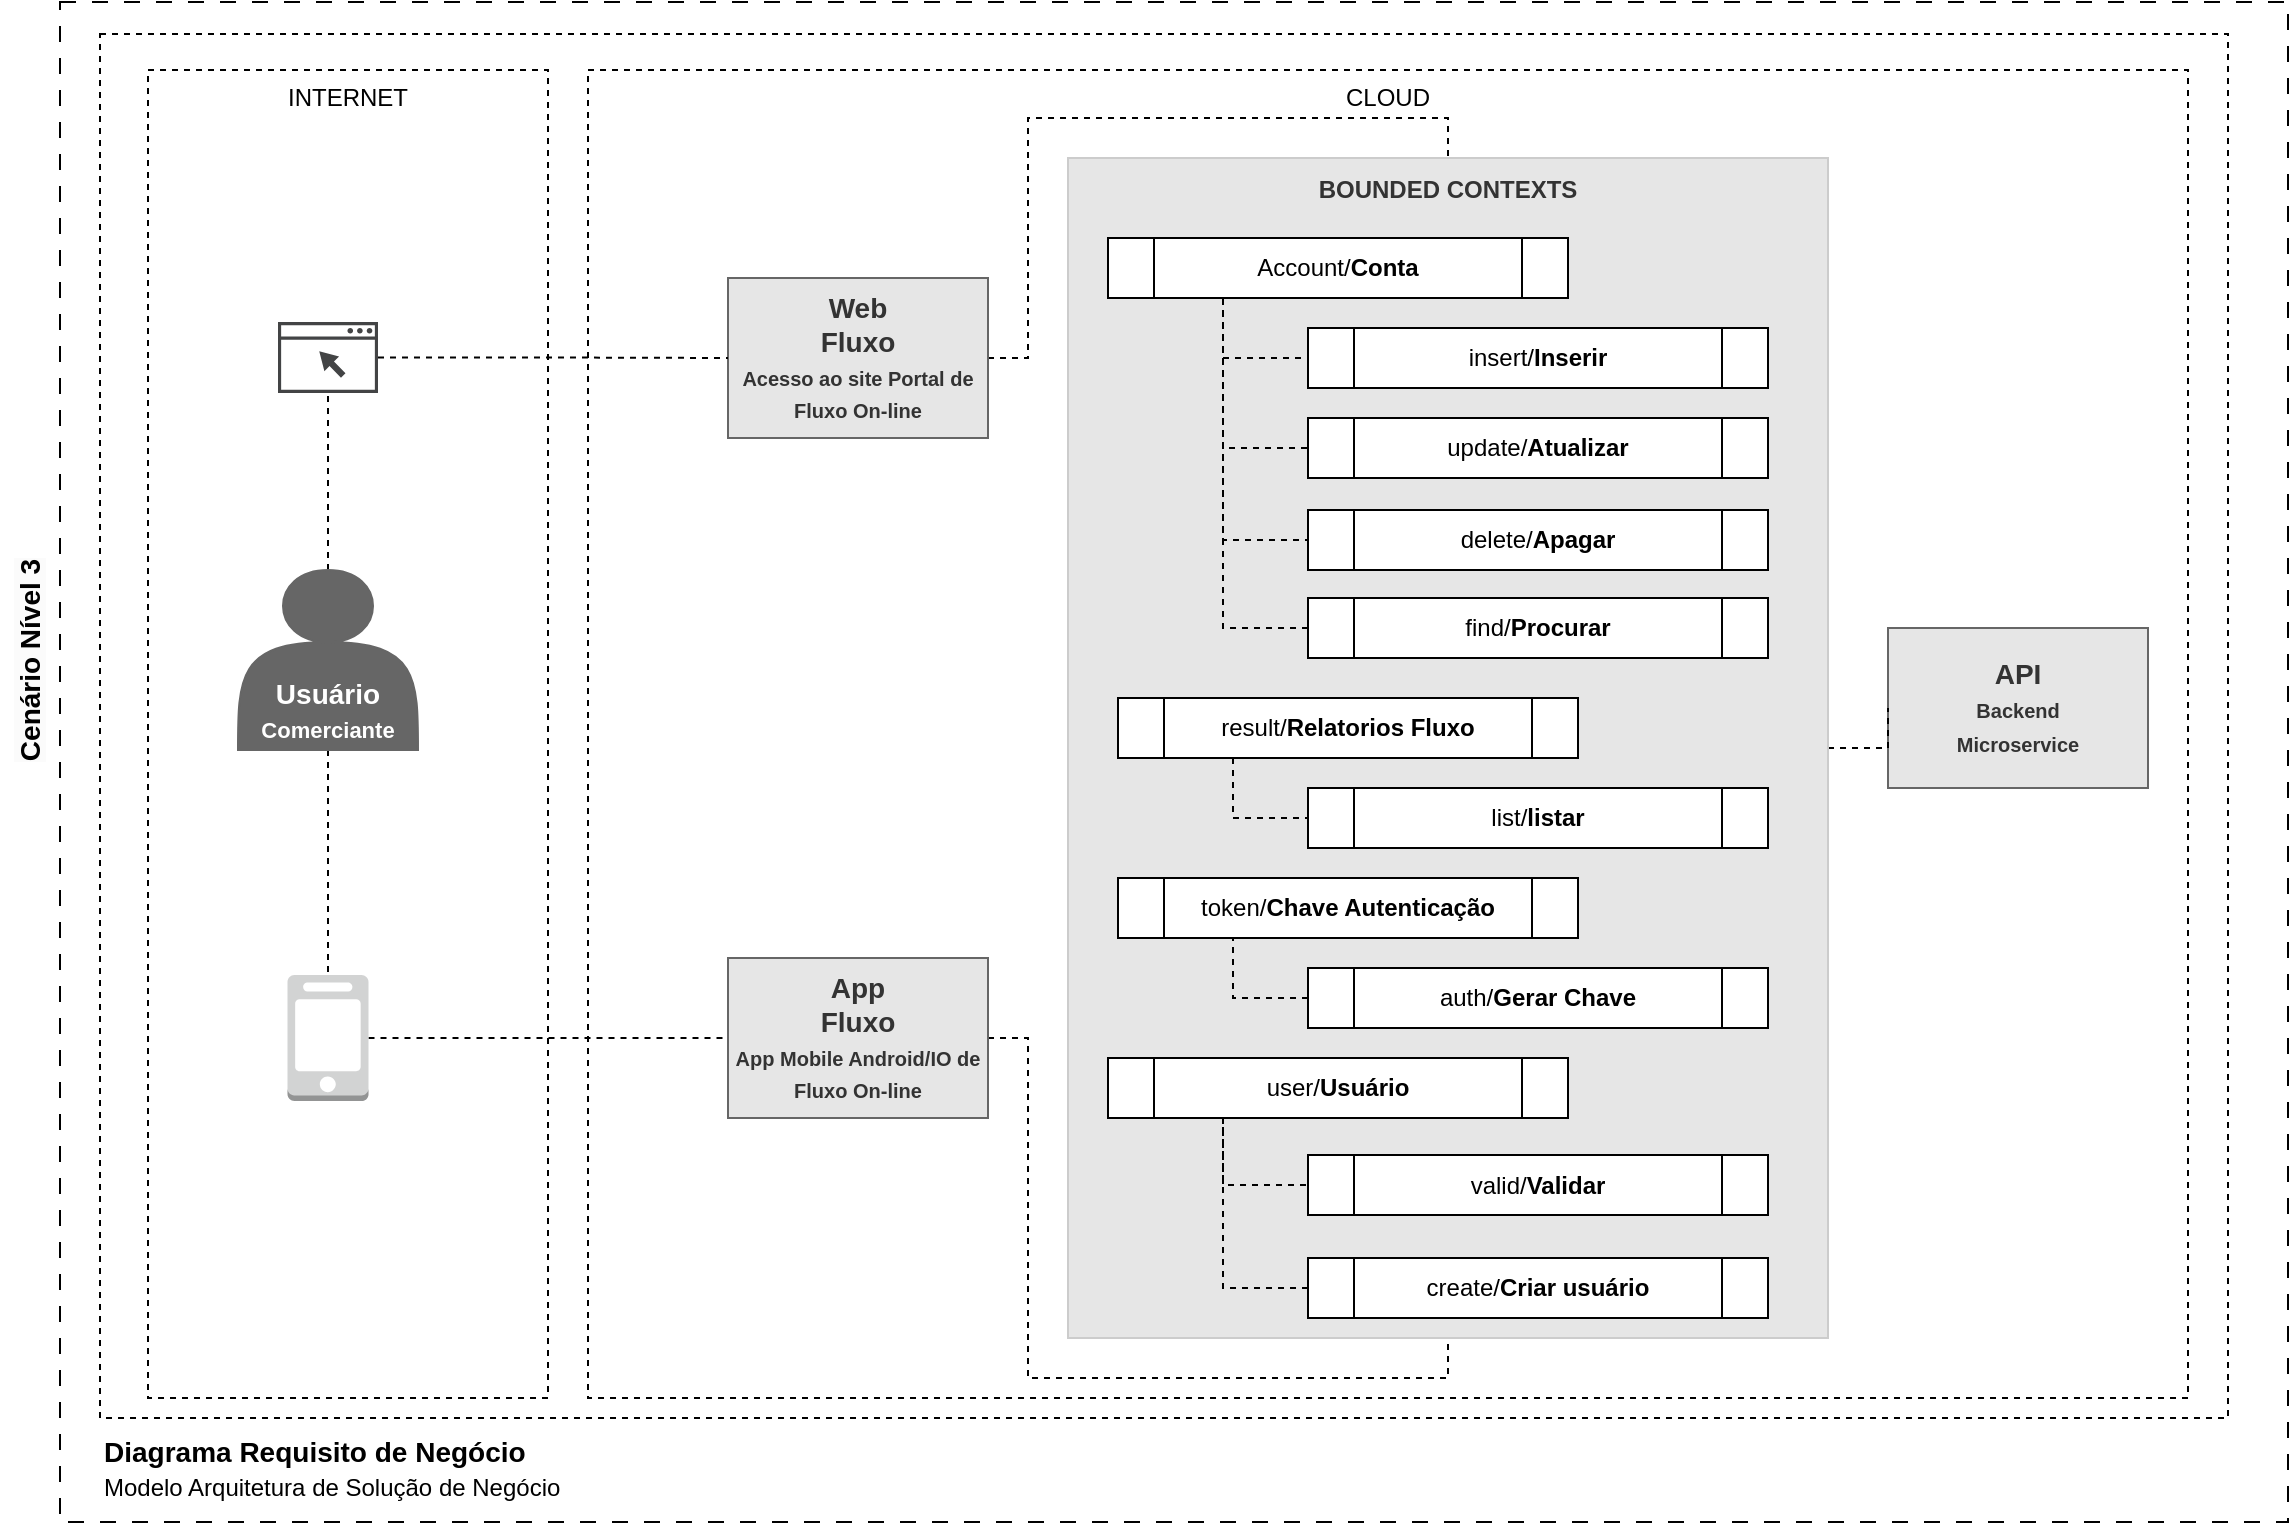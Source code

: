 <mxfile version="20.8.10" type="device"><diagram name="Página-1" id="teA-W6UZ2zN8HbWA7f4X"><mxGraphModel dx="265" dy="1671" grid="1" gridSize="10" guides="1" tooltips="1" connect="1" arrows="1" fold="1" page="1" pageScale="1" pageWidth="1169" pageHeight="827" math="0" shadow="0"><root><mxCell id="0"/><mxCell id="1" parent="0"/><mxCell id="kJHzATUsQF7fELFcZqmS-1" value="" style="rounded=0;whiteSpace=wrap;html=1;fillColor=none;dashed=1;dashPattern=8 8;verticalAlign=top;" parent="1" vertex="1"><mxGeometry x="1206" y="-798" width="1114" height="760" as="geometry"/></mxCell><mxCell id="kJHzATUsQF7fELFcZqmS-2" value="&lt;span style=&quot;color: rgb(0, 0, 0); font-family: Helvetica; font-size: 14px; font-style: normal; font-variant-ligatures: normal; font-variant-caps: normal; letter-spacing: normal; orphans: 2; text-indent: 0px; text-transform: none; widows: 2; word-spacing: 0px; -webkit-text-stroke-width: 0px; background-color: rgb(251, 251, 251); text-decoration-thickness: initial; text-decoration-style: initial; text-decoration-color: initial; float: none; display: inline !important;&quot;&gt;Cenário Nível 3&lt;/span&gt;" style="text;html=1;strokeColor=none;fillColor=none;align=center;verticalAlign=middle;whiteSpace=wrap;rounded=0;fontSize=14;rotation=-90;fontStyle=1" parent="1" vertex="1"><mxGeometry x="1116" y="-484" width="150" height="30" as="geometry"/></mxCell><mxCell id="kJHzATUsQF7fELFcZqmS-3" value="&lt;font color=&quot;#000000&quot;&gt;&lt;b&gt;Diagrama Requisito de Negócio&lt;br&gt;&lt;/b&gt;&lt;font style=&quot;font-size: 12px;&quot;&gt;Modelo Arquitetura de Solução de Negócio&lt;/font&gt;&lt;br&gt;&lt;/font&gt;" style="text;html=1;strokeColor=none;fillColor=none;align=left;verticalAlign=middle;whiteSpace=wrap;rounded=0;fontSize=14;fontColor=#FFFFFF;" parent="1" vertex="1"><mxGeometry x="1226" y="-90" width="670" height="50" as="geometry"/></mxCell><mxCell id="kJHzATUsQF7fELFcZqmS-4" value="" style="rounded=0;whiteSpace=wrap;html=1;dashed=1;fontColor=#FFFFFF;fillColor=none;" parent="1" vertex="1"><mxGeometry x="1226" y="-782" width="1064" height="692" as="geometry"/></mxCell><mxCell id="NrKQsjkooXDfBvlzR5fR-1" value="&lt;font color=&quot;#000000&quot;&gt;CLOUD&lt;/font&gt;" style="rounded=0;whiteSpace=wrap;html=1;dashed=1;fontColor=#FFFFFF;fillColor=none;verticalAlign=top;" parent="1" vertex="1"><mxGeometry x="1470" y="-764" width="800" height="664" as="geometry"/></mxCell><mxCell id="NrKQsjkooXDfBvlzR5fR-2" value="&lt;font color=&quot;#000000&quot;&gt;INTERNET&lt;/font&gt;" style="rounded=0;whiteSpace=wrap;html=1;dashed=1;fontColor=#FFFFFF;fillColor=none;verticalAlign=top;" parent="1" vertex="1"><mxGeometry x="1250" y="-764" width="200" height="664" as="geometry"/></mxCell><mxCell id="NrKQsjkooXDfBvlzR5fR-30" style="edgeStyle=orthogonalEdgeStyle;rounded=0;orthogonalLoop=1;jettySize=auto;html=1;exitX=1;exitY=0.5;exitDx=0;exitDy=0;entryX=0.5;entryY=0;entryDx=0;entryDy=0;dashed=1;endArrow=none;endFill=0;" parent="1" source="NrKQsjkooXDfBvlzR5fR-3" target="NrKQsjkooXDfBvlzR5fR-25" edge="1"><mxGeometry relative="1" as="geometry"><Array as="points"><mxPoint x="1690" y="-620"/><mxPoint x="1690" y="-740"/><mxPoint x="1900" y="-740"/></Array></mxGeometry></mxCell><mxCell id="NrKQsjkooXDfBvlzR5fR-3" value="Web&lt;br&gt;Fluxo&lt;br&gt;&lt;font style=&quot;font-size: 10px;&quot;&gt;Acesso ao site Portal de Fluxo On-line&lt;/font&gt;" style="rounded=0;whiteSpace=wrap;html=1;fillColor=#E6E6E6;fontSize=14;fontStyle=1;strokeColor=#666666;fontColor=#333333;" parent="1" vertex="1"><mxGeometry x="1540" y="-660" width="130" height="80" as="geometry"/></mxCell><mxCell id="NrKQsjkooXDfBvlzR5fR-31" style="edgeStyle=orthogonalEdgeStyle;rounded=0;orthogonalLoop=1;jettySize=auto;html=1;exitX=1;exitY=0.5;exitDx=0;exitDy=0;entryX=0.5;entryY=1;entryDx=0;entryDy=0;dashed=1;endArrow=none;endFill=0;" parent="1" source="NrKQsjkooXDfBvlzR5fR-4" target="NrKQsjkooXDfBvlzR5fR-25" edge="1"><mxGeometry relative="1" as="geometry"/></mxCell><mxCell id="NrKQsjkooXDfBvlzR5fR-4" value="App&lt;br&gt;Fluxo&lt;br&gt;&lt;font style=&quot;font-size: 10px;&quot;&gt;App Mobile Android/IO de Fluxo On-line&lt;/font&gt;" style="rounded=0;whiteSpace=wrap;html=1;fillColor=#E6E6E6;fontSize=14;fontStyle=1;strokeColor=#666666;fontColor=#333333;" parent="1" vertex="1"><mxGeometry x="1540" y="-320" width="130" height="80" as="geometry"/></mxCell><mxCell id="NrKQsjkooXDfBvlzR5fR-5" value="API&lt;br&gt;&lt;font style=&quot;font-size: 10px;&quot;&gt;Backend&lt;br&gt;Microservice&lt;br&gt;&lt;/font&gt;" style="rounded=0;whiteSpace=wrap;html=1;fillColor=#E6E6E6;fontSize=14;fontStyle=1;strokeColor=#666666;fontColor=#333333;" parent="1" vertex="1"><mxGeometry x="2120" y="-485" width="130" height="80" as="geometry"/></mxCell><mxCell id="NrKQsjkooXDfBvlzR5fR-16" style="edgeStyle=orthogonalEdgeStyle;rounded=0;orthogonalLoop=1;jettySize=auto;html=1;exitX=0.5;exitY=0;exitDx=0;exitDy=0;dashed=1;endArrow=none;endFill=0;" parent="1" source="NrKQsjkooXDfBvlzR5fR-6" target="NrKQsjkooXDfBvlzR5fR-8" edge="1"><mxGeometry relative="1" as="geometry"/></mxCell><mxCell id="NrKQsjkooXDfBvlzR5fR-17" style="edgeStyle=orthogonalEdgeStyle;rounded=0;orthogonalLoop=1;jettySize=auto;html=1;exitX=0.5;exitY=1;exitDx=0;exitDy=0;entryX=0.5;entryY=0;entryDx=0;entryDy=0;entryPerimeter=0;dashed=1;endArrow=none;endFill=0;" parent="1" source="NrKQsjkooXDfBvlzR5fR-6" target="NrKQsjkooXDfBvlzR5fR-7" edge="1"><mxGeometry relative="1" as="geometry"/></mxCell><mxCell id="NrKQsjkooXDfBvlzR5fR-6" value="&lt;font color=&quot;#ffffff&quot; style=&quot;&quot;&gt;&lt;b style=&quot;&quot;&gt;&lt;br&gt;&lt;br&gt;&lt;br style=&quot;font-size: 14px;&quot;&gt;&lt;font style=&quot;&quot;&gt;Usuário&lt;br&gt;&lt;/font&gt;&lt;font style=&quot;font-size: 11px;&quot;&gt;Comerciante&lt;/font&gt;&lt;br style=&quot;font-size: 14px;&quot;&gt;&lt;/b&gt;&lt;/font&gt;" style="shape=actor;whiteSpace=wrap;html=1;fillColor=#666666;labelPosition=center;verticalLabelPosition=middle;align=center;verticalAlign=middle;fontSize=14;fontColor=#333333;strokeColor=#666666;" parent="1" vertex="1"><mxGeometry x="1295" y="-514" width="90" height="90" as="geometry"/></mxCell><mxCell id="NrKQsjkooXDfBvlzR5fR-19" style="edgeStyle=orthogonalEdgeStyle;rounded=0;orthogonalLoop=1;jettySize=auto;html=1;exitX=1;exitY=0.5;exitDx=0;exitDy=0;exitPerimeter=0;dashed=1;endArrow=none;endFill=0;" parent="1" source="NrKQsjkooXDfBvlzR5fR-7" target="NrKQsjkooXDfBvlzR5fR-4" edge="1"><mxGeometry relative="1" as="geometry"/></mxCell><mxCell id="NrKQsjkooXDfBvlzR5fR-7" value="" style="outlineConnect=0;dashed=0;verticalLabelPosition=bottom;verticalAlign=top;align=center;html=1;shape=mxgraph.aws3.mobile_client;fillColor=#D2D3D3;gradientColor=none;" parent="1" vertex="1"><mxGeometry x="1319.75" y="-311.5" width="40.5" height="63" as="geometry"/></mxCell><mxCell id="NrKQsjkooXDfBvlzR5fR-18" style="edgeStyle=orthogonalEdgeStyle;rounded=0;orthogonalLoop=1;jettySize=auto;html=1;entryX=0;entryY=0.5;entryDx=0;entryDy=0;dashed=1;endArrow=none;endFill=0;" parent="1" source="NrKQsjkooXDfBvlzR5fR-8" target="NrKQsjkooXDfBvlzR5fR-3" edge="1"><mxGeometry relative="1" as="geometry"/></mxCell><mxCell id="NrKQsjkooXDfBvlzR5fR-8" value="" style="sketch=0;pointerEvents=1;shadow=0;dashed=0;html=1;strokeColor=none;fillColor=#434445;aspect=fixed;labelPosition=center;verticalLabelPosition=bottom;verticalAlign=top;align=center;outlineConnect=0;shape=mxgraph.vvd.web_browser;" parent="1" vertex="1"><mxGeometry x="1315" y="-638" width="50" height="35.5" as="geometry"/></mxCell><mxCell id="NrKQsjkooXDfBvlzR5fR-32" style="edgeStyle=orthogonalEdgeStyle;rounded=0;orthogonalLoop=1;jettySize=auto;html=1;exitX=1;exitY=0.5;exitDx=0;exitDy=0;entryX=0;entryY=0.5;entryDx=0;entryDy=0;dashed=1;endArrow=none;endFill=0;" parent="1" source="NrKQsjkooXDfBvlzR5fR-25" target="NrKQsjkooXDfBvlzR5fR-5" edge="1"><mxGeometry relative="1" as="geometry"/></mxCell><mxCell id="NrKQsjkooXDfBvlzR5fR-25" value="&lt;font style=&quot;&quot;&gt;&lt;font style=&quot;font-size: 12px;&quot;&gt;BOUNDED CONTEXTS&lt;/font&gt;&lt;br&gt;&lt;/font&gt;" style="rounded=0;whiteSpace=wrap;html=1;fillColor=#E6E6E6;fontSize=14;fontStyle=1;strokeColor=#CCCCCC;fontColor=#333333;verticalAlign=top;" parent="1" vertex="1"><mxGeometry x="1710" y="-720" width="380" height="590" as="geometry"/></mxCell><mxCell id="RMsl1EnIjwQylCPnrvsv-6" style="edgeStyle=orthogonalEdgeStyle;rounded=0;orthogonalLoop=1;jettySize=auto;html=1;exitX=0.25;exitY=1;exitDx=0;exitDy=0;entryX=0;entryY=0.5;entryDx=0;entryDy=0;endArrow=none;endFill=0;dashed=1;" parent="1" source="NrKQsjkooXDfBvlzR5fR-26" target="RMsl1EnIjwQylCPnrvsv-1" edge="1"><mxGeometry relative="1" as="geometry"/></mxCell><mxCell id="RMsl1EnIjwQylCPnrvsv-8" style="edgeStyle=orthogonalEdgeStyle;rounded=0;orthogonalLoop=1;jettySize=auto;html=1;exitX=0.25;exitY=1;exitDx=0;exitDy=0;entryX=0;entryY=0.5;entryDx=0;entryDy=0;dashed=1;endArrow=none;endFill=0;" parent="1" source="NrKQsjkooXDfBvlzR5fR-26" target="RMsl1EnIjwQylCPnrvsv-2" edge="1"><mxGeometry relative="1" as="geometry"/></mxCell><mxCell id="RMsl1EnIjwQylCPnrvsv-9" style="edgeStyle=orthogonalEdgeStyle;rounded=0;orthogonalLoop=1;jettySize=auto;html=1;exitX=0.25;exitY=1;exitDx=0;exitDy=0;entryX=0;entryY=0.5;entryDx=0;entryDy=0;dashed=1;endArrow=none;endFill=0;" parent="1" source="NrKQsjkooXDfBvlzR5fR-26" target="RMsl1EnIjwQylCPnrvsv-3" edge="1"><mxGeometry relative="1" as="geometry"/></mxCell><mxCell id="NrKQsjkooXDfBvlzR5fR-26" value="Account/&lt;b&gt;Conta&lt;/b&gt;" style="shape=process;whiteSpace=wrap;html=1;backgroundOutline=1;" parent="1" vertex="1"><mxGeometry x="1730" y="-680" width="230" height="30" as="geometry"/></mxCell><mxCell id="RMsl1EnIjwQylCPnrvsv-10" style="edgeStyle=orthogonalEdgeStyle;rounded=0;orthogonalLoop=1;jettySize=auto;html=1;exitX=0.25;exitY=1;exitDx=0;exitDy=0;entryX=0;entryY=0.5;entryDx=0;entryDy=0;dashed=1;endArrow=none;endFill=0;" parent="1" source="NrKQsjkooXDfBvlzR5fR-27" target="RMsl1EnIjwQylCPnrvsv-4" edge="1"><mxGeometry relative="1" as="geometry"/></mxCell><mxCell id="NrKQsjkooXDfBvlzR5fR-27" value="result/&lt;b&gt;Relatorios Fluxo&lt;/b&gt;" style="shape=process;whiteSpace=wrap;html=1;backgroundOutline=1;" parent="1" vertex="1"><mxGeometry x="1735" y="-450" width="230" height="30" as="geometry"/></mxCell><mxCell id="RMsl1EnIjwQylCPnrvsv-11" style="edgeStyle=orthogonalEdgeStyle;rounded=0;orthogonalLoop=1;jettySize=auto;html=1;exitX=0.25;exitY=1;exitDx=0;exitDy=0;entryX=0;entryY=0.5;entryDx=0;entryDy=0;dashed=1;endArrow=none;endFill=0;" parent="1" source="NrKQsjkooXDfBvlzR5fR-28" target="RMsl1EnIjwQylCPnrvsv-5" edge="1"><mxGeometry relative="1" as="geometry"/></mxCell><mxCell id="NrKQsjkooXDfBvlzR5fR-28" value="user/&lt;b&gt;Usuário&lt;/b&gt;" style="shape=process;whiteSpace=wrap;html=1;backgroundOutline=1;" parent="1" vertex="1"><mxGeometry x="1730" y="-270" width="230" height="30" as="geometry"/></mxCell><mxCell id="RMsl1EnIjwQylCPnrvsv-13" style="edgeStyle=orthogonalEdgeStyle;rounded=0;orthogonalLoop=1;jettySize=auto;html=1;exitX=0.25;exitY=1;exitDx=0;exitDy=0;entryX=0;entryY=0.5;entryDx=0;entryDy=0;dashed=1;endArrow=none;endFill=0;" parent="1" edge="1"><mxGeometry relative="1" as="geometry"><mxPoint x="1830" y="-215" as="targetPoint"/></mxGeometry></mxCell><mxCell id="RMsl1EnIjwQylCPnrvsv-1" value="insert/&lt;b&gt;Inserir&lt;/b&gt;" style="shape=process;whiteSpace=wrap;html=1;backgroundOutline=1;" parent="1" vertex="1"><mxGeometry x="1830" y="-635" width="230" height="30" as="geometry"/></mxCell><mxCell id="RMsl1EnIjwQylCPnrvsv-2" value="update/&lt;b&gt;Atualizar&lt;/b&gt;" style="shape=process;whiteSpace=wrap;html=1;backgroundOutline=1;" parent="1" vertex="1"><mxGeometry x="1830" y="-590" width="230" height="30" as="geometry"/></mxCell><mxCell id="RMsl1EnIjwQylCPnrvsv-3" value="delete/&lt;b&gt;Apagar&lt;/b&gt;" style="shape=process;whiteSpace=wrap;html=1;backgroundOutline=1;" parent="1" vertex="1"><mxGeometry x="1830" y="-544" width="230" height="30" as="geometry"/></mxCell><mxCell id="RMsl1EnIjwQylCPnrvsv-4" value="list/&lt;b&gt;listar&lt;/b&gt;" style="shape=process;whiteSpace=wrap;html=1;backgroundOutline=1;" parent="1" vertex="1"><mxGeometry x="1830" y="-405" width="230" height="30" as="geometry"/></mxCell><mxCell id="RMsl1EnIjwQylCPnrvsv-5" value="valid/&lt;b&gt;Validar&lt;/b&gt;" style="shape=process;whiteSpace=wrap;html=1;backgroundOutline=1;" parent="1" vertex="1"><mxGeometry x="1830" y="-221.5" width="230" height="30" as="geometry"/></mxCell><mxCell id="nCmex6giwSIYWXRaIZHh-2" style="edgeStyle=orthogonalEdgeStyle;rounded=0;orthogonalLoop=1;jettySize=auto;html=1;exitX=0;exitY=0.5;exitDx=0;exitDy=0;entryX=0.25;entryY=1;entryDx=0;entryDy=0;dashed=1;fontSize=12;endArrow=none;endFill=0;" parent="1" source="nCmex6giwSIYWXRaIZHh-1" target="NrKQsjkooXDfBvlzR5fR-26" edge="1"><mxGeometry relative="1" as="geometry"/></mxCell><mxCell id="nCmex6giwSIYWXRaIZHh-1" value="find/&lt;b&gt;Procurar&lt;/b&gt;" style="shape=process;whiteSpace=wrap;html=1;backgroundOutline=1;" parent="1" vertex="1"><mxGeometry x="1830" y="-500" width="230" height="30" as="geometry"/></mxCell><mxCell id="nCmex6giwSIYWXRaIZHh-4" style="edgeStyle=orthogonalEdgeStyle;rounded=0;orthogonalLoop=1;jettySize=auto;html=1;exitX=0;exitY=0.5;exitDx=0;exitDy=0;entryX=0.25;entryY=1;entryDx=0;entryDy=0;dashed=1;fontSize=12;endArrow=none;endFill=0;" parent="1" source="nCmex6giwSIYWXRaIZHh-3" target="NrKQsjkooXDfBvlzR5fR-28" edge="1"><mxGeometry relative="1" as="geometry"/></mxCell><mxCell id="nCmex6giwSIYWXRaIZHh-3" value="create/&lt;b&gt;Criar usuário&lt;/b&gt;" style="shape=process;whiteSpace=wrap;html=1;backgroundOutline=1;" parent="1" vertex="1"><mxGeometry x="1830" y="-170" width="230" height="30" as="geometry"/></mxCell><mxCell id="-feFZk6L-33A9P9n0XHy-1" value="token/&lt;b&gt;Chave Autenticação&lt;/b&gt;" style="shape=process;whiteSpace=wrap;html=1;backgroundOutline=1;" parent="1" vertex="1"><mxGeometry x="1735" y="-360" width="230" height="30" as="geometry"/></mxCell><mxCell id="-feFZk6L-33A9P9n0XHy-3" style="edgeStyle=orthogonalEdgeStyle;rounded=0;orthogonalLoop=1;jettySize=auto;html=1;exitX=0;exitY=0.5;exitDx=0;exitDy=0;entryX=0.25;entryY=1;entryDx=0;entryDy=0;endArrow=none;endFill=0;dashed=1;" parent="1" source="-feFZk6L-33A9P9n0XHy-2" target="-feFZk6L-33A9P9n0XHy-1" edge="1"><mxGeometry relative="1" as="geometry"/></mxCell><mxCell id="-feFZk6L-33A9P9n0XHy-2" value="auth/&lt;b&gt;Gerar Chave&lt;/b&gt;" style="shape=process;whiteSpace=wrap;html=1;backgroundOutline=1;" parent="1" vertex="1"><mxGeometry x="1830" y="-315" width="230" height="30" as="geometry"/></mxCell></root></mxGraphModel></diagram></mxfile>